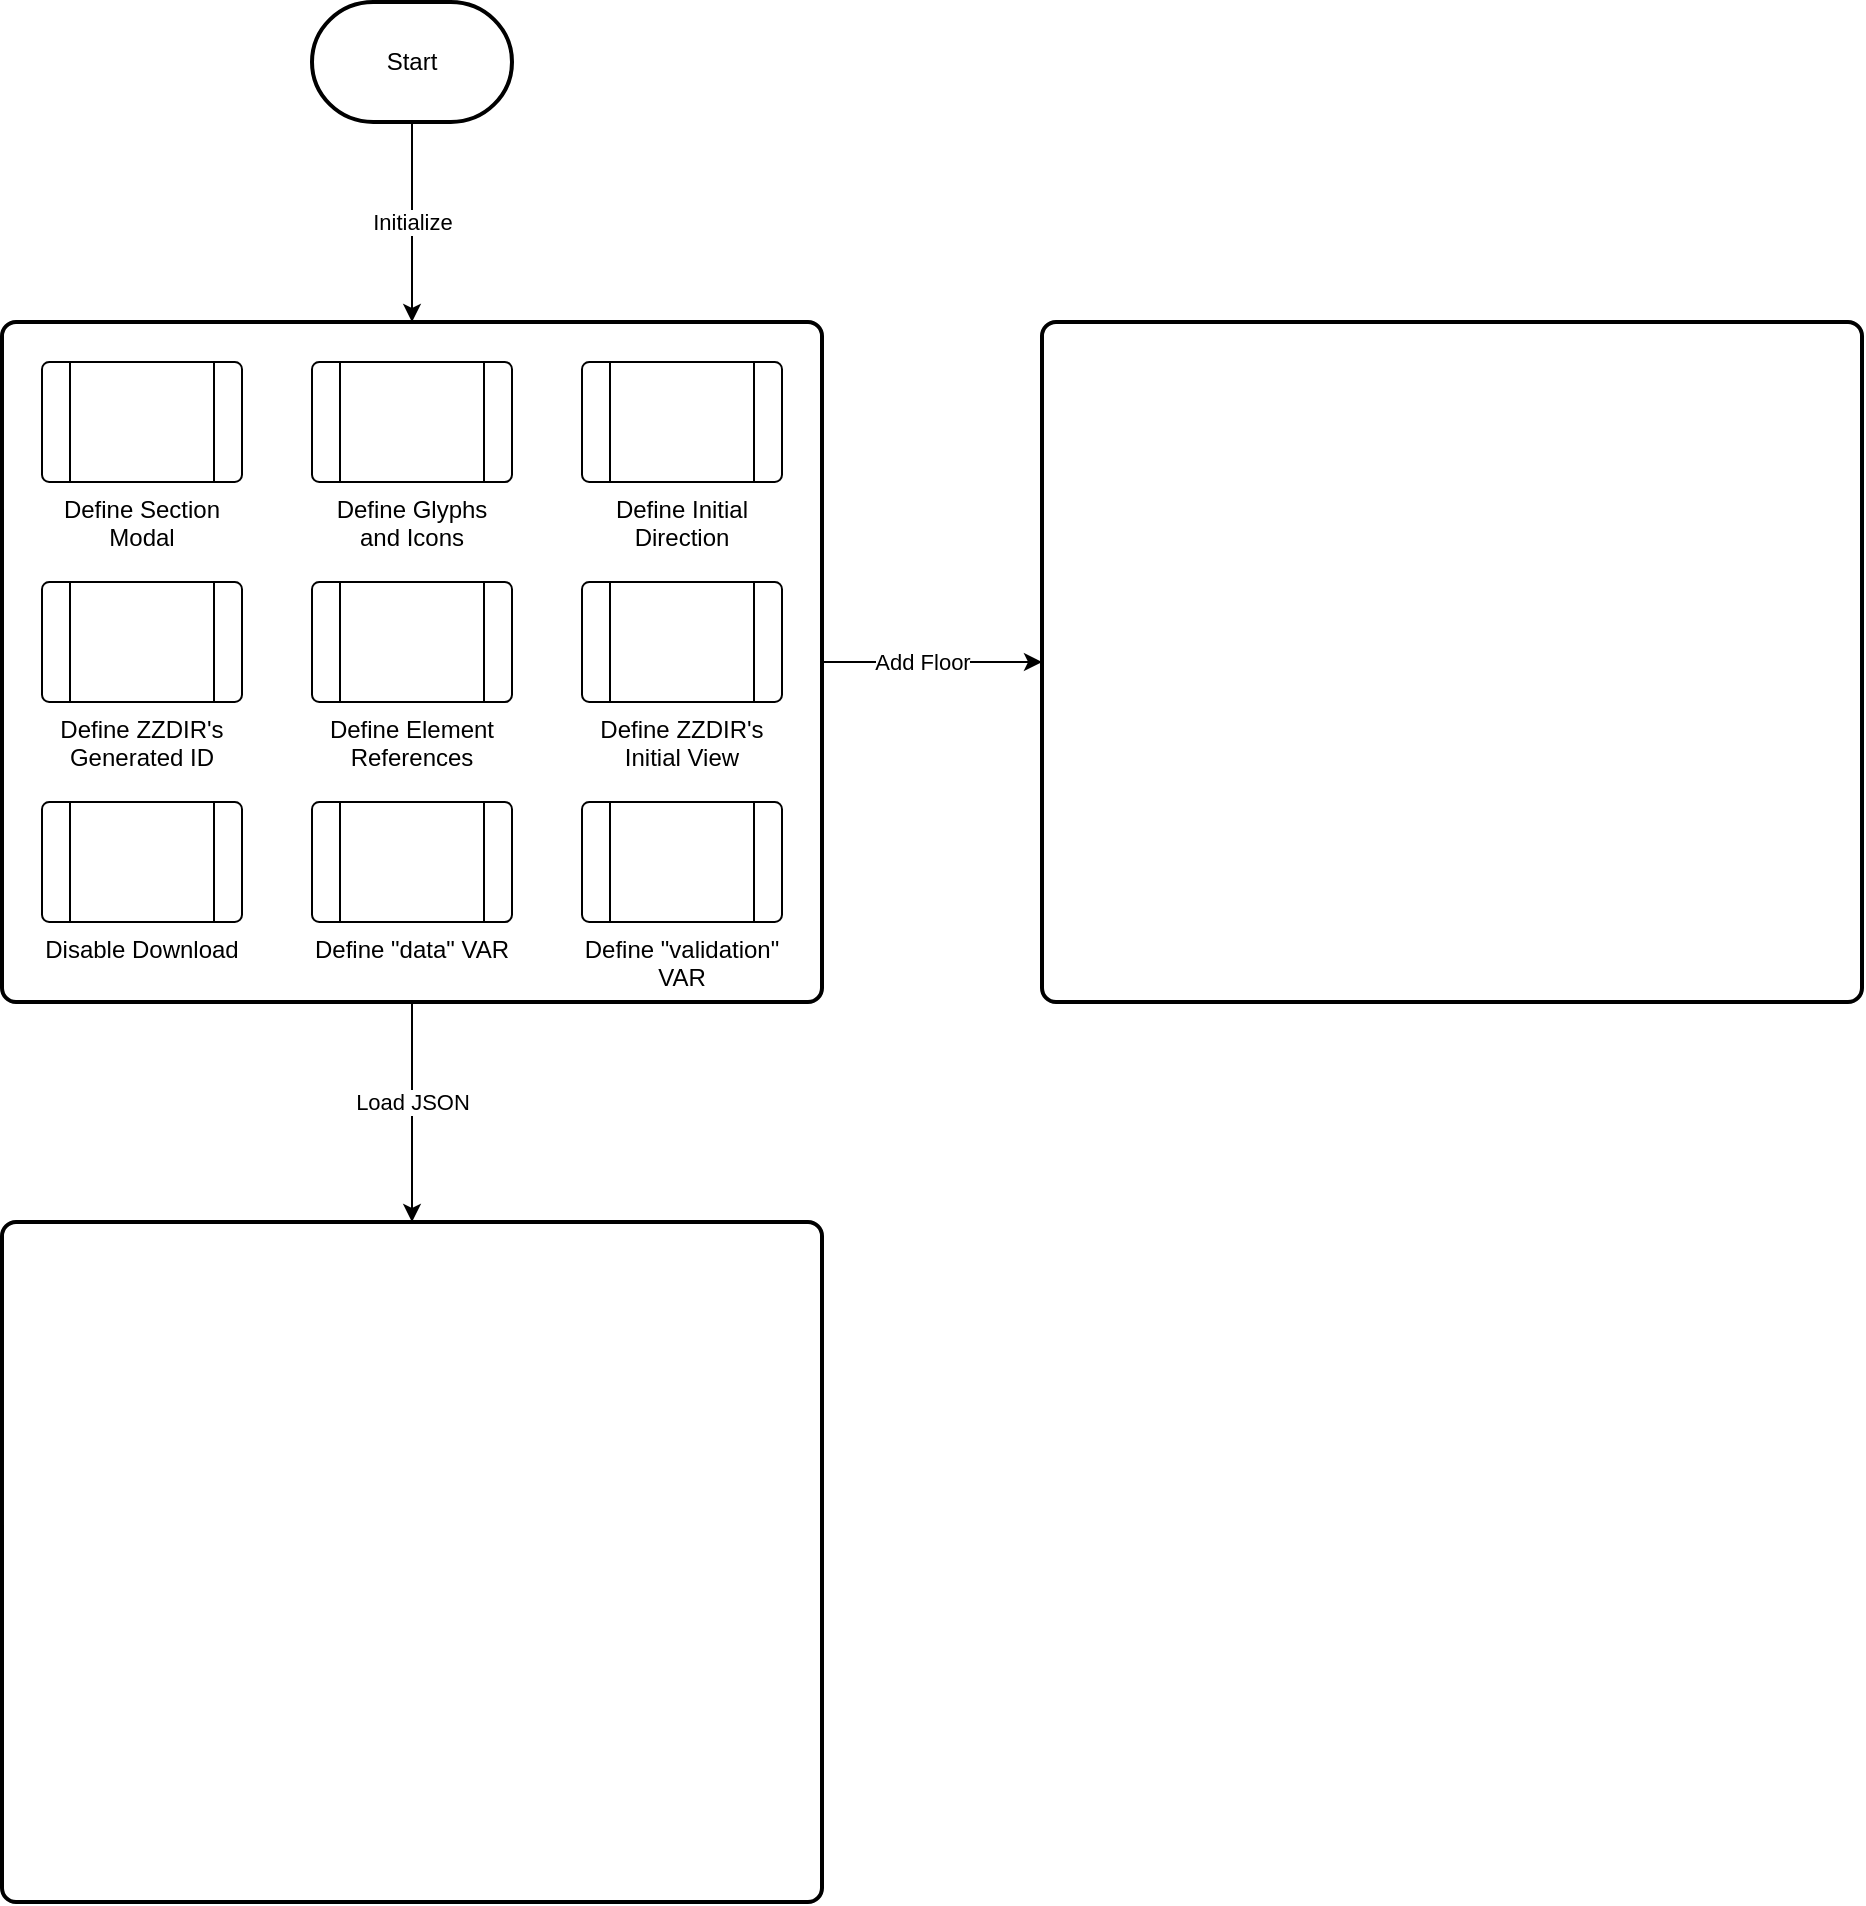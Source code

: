 <mxfile version="20.0.1" type="device" pages="2"><diagram id="WKpdLevO-Ls4VTic7Yqt" name="Page-1"><mxGraphModel dx="1318" dy="752" grid="1" gridSize="10" guides="1" tooltips="1" connect="1" arrows="1" fold="1" page="1" pageScale="1" pageWidth="850" pageHeight="1100" math="0" shadow="0"><root><mxCell id="0"/><mxCell id="1" parent="0"/><mxCell id="koNqlqIGuRiekD6umd0y-4" style="edgeStyle=orthogonalEdgeStyle;rounded=0;orthogonalLoop=1;jettySize=auto;html=1;" edge="1" parent="1" source="koNqlqIGuRiekD6umd0y-1" target="koNqlqIGuRiekD6umd0y-2"><mxGeometry relative="1" as="geometry"/></mxCell><mxCell id="koNqlqIGuRiekD6umd0y-15" value="Initialize" style="edgeLabel;html=1;align=center;verticalAlign=middle;resizable=0;points=[];" vertex="1" connectable="0" parent="koNqlqIGuRiekD6umd0y-4"><mxGeometry x="0.512" relative="1" as="geometry"><mxPoint y="-26" as="offset"/></mxGeometry></mxCell><mxCell id="koNqlqIGuRiekD6umd0y-1" value="Start" style="strokeWidth=2;html=1;shape=mxgraph.flowchart.terminator;whiteSpace=wrap;" vertex="1" parent="1"><mxGeometry x="315" y="90" width="100" height="60" as="geometry"/></mxCell><mxCell id="koNqlqIGuRiekD6umd0y-17" value="" style="edgeStyle=orthogonalEdgeStyle;rounded=0;orthogonalLoop=1;jettySize=auto;html=1;" edge="1" parent="1" source="koNqlqIGuRiekD6umd0y-2" target="koNqlqIGuRiekD6umd0y-16"><mxGeometry relative="1" as="geometry"/></mxCell><mxCell id="koNqlqIGuRiekD6umd0y-18" value="Add Floor" style="edgeLabel;html=1;align=center;verticalAlign=middle;resizable=0;points=[];" vertex="1" connectable="0" parent="koNqlqIGuRiekD6umd0y-17"><mxGeometry x="0.218" y="-3" relative="1" as="geometry"><mxPoint x="-17" y="-3" as="offset"/></mxGeometry></mxCell><mxCell id="koNqlqIGuRiekD6umd0y-20" value="" style="edgeStyle=orthogonalEdgeStyle;rounded=0;orthogonalLoop=1;jettySize=auto;html=1;" edge="1" parent="1" source="koNqlqIGuRiekD6umd0y-2" target="koNqlqIGuRiekD6umd0y-19"><mxGeometry relative="1" as="geometry"/></mxCell><mxCell id="koNqlqIGuRiekD6umd0y-21" value="Load JSON" style="edgeLabel;html=1;align=center;verticalAlign=middle;resizable=0;points=[];" vertex="1" connectable="0" parent="koNqlqIGuRiekD6umd0y-20"><mxGeometry x="-0.362" y="-1" relative="1" as="geometry"><mxPoint x="1" y="15" as="offset"/></mxGeometry></mxCell><object label="" aaa="" id="koNqlqIGuRiekD6umd0y-2"><mxCell style="rounded=1;whiteSpace=wrap;html=1;absoluteArcSize=1;arcSize=14;strokeWidth=2;" vertex="1" parent="1"><mxGeometry x="160" y="250" width="410" height="340" as="geometry"/></mxCell></object><mxCell id="koNqlqIGuRiekD6umd0y-3" value="Define Section Modal" style="verticalLabelPosition=bottom;verticalAlign=top;html=1;shape=process;whiteSpace=wrap;rounded=1;size=0.14;arcSize=6;" vertex="1" parent="1"><mxGeometry x="180" y="270" width="100" height="60" as="geometry"/></mxCell><mxCell id="koNqlqIGuRiekD6umd0y-5" value="Define Glyphs and Icons" style="verticalLabelPosition=bottom;verticalAlign=top;html=1;shape=process;whiteSpace=wrap;rounded=1;size=0.14;arcSize=6;" vertex="1" parent="1"><mxGeometry x="315" y="270" width="100" height="60" as="geometry"/></mxCell><mxCell id="koNqlqIGuRiekD6umd0y-6" value="Define Initial Direction" style="verticalLabelPosition=bottom;verticalAlign=top;html=1;shape=process;whiteSpace=wrap;rounded=1;size=0.14;arcSize=6;" vertex="1" parent="1"><mxGeometry x="450" y="270" width="100" height="60" as="geometry"/></mxCell><mxCell id="koNqlqIGuRiekD6umd0y-7" value="Define ZZDIR's Generated ID" style="verticalLabelPosition=bottom;verticalAlign=top;html=1;shape=process;whiteSpace=wrap;rounded=1;size=0.14;arcSize=6;" vertex="1" parent="1"><mxGeometry x="180" y="380" width="100" height="60" as="geometry"/></mxCell><mxCell id="koNqlqIGuRiekD6umd0y-8" value="Define Element References" style="verticalLabelPosition=bottom;verticalAlign=top;html=1;shape=process;whiteSpace=wrap;rounded=1;size=0.14;arcSize=6;" vertex="1" parent="1"><mxGeometry x="315" y="380" width="100" height="60" as="geometry"/></mxCell><mxCell id="koNqlqIGuRiekD6umd0y-9" value="Define ZZDIR's Initial View" style="verticalLabelPosition=bottom;verticalAlign=top;html=1;shape=process;whiteSpace=wrap;rounded=1;size=0.14;arcSize=6;" vertex="1" parent="1"><mxGeometry x="450" y="380" width="100" height="60" as="geometry"/></mxCell><mxCell id="koNqlqIGuRiekD6umd0y-10" value="Disable Download" style="verticalLabelPosition=bottom;verticalAlign=top;html=1;shape=process;whiteSpace=wrap;rounded=1;size=0.14;arcSize=6;" vertex="1" parent="1"><mxGeometry x="180" y="490" width="100" height="60" as="geometry"/></mxCell><mxCell id="koNqlqIGuRiekD6umd0y-11" value="Define &quot;data&quot; VAR" style="verticalLabelPosition=bottom;verticalAlign=top;html=1;shape=process;whiteSpace=wrap;rounded=1;size=0.14;arcSize=6;" vertex="1" parent="1"><mxGeometry x="315" y="490" width="100" height="60" as="geometry"/></mxCell><mxCell id="koNqlqIGuRiekD6umd0y-12" value="Define &quot;validation&quot; VAR" style="verticalLabelPosition=bottom;verticalAlign=top;html=1;shape=process;whiteSpace=wrap;rounded=1;size=0.14;arcSize=6;" vertex="1" parent="1"><mxGeometry x="450" y="490" width="100" height="60" as="geometry"/></mxCell><mxCell id="koNqlqIGuRiekD6umd0y-16" value="" style="rounded=1;whiteSpace=wrap;html=1;absoluteArcSize=1;arcSize=14;strokeWidth=2;" vertex="1" parent="1"><mxGeometry x="680" y="250" width="410" height="340" as="geometry"/></mxCell><object label="" aaa="" id="koNqlqIGuRiekD6umd0y-19"><mxCell style="rounded=1;whiteSpace=wrap;html=1;absoluteArcSize=1;arcSize=14;strokeWidth=2;" vertex="1" parent="1"><mxGeometry x="160" y="700" width="410" height="340" as="geometry"/></mxCell></object></root></mxGraphModel></diagram><diagram id="j0sVxbfMlNTHLq2bJ-Zn" name="Page-1"><mxGraphModel><root><mxCell id="0"/><mxCell id="1" parent="0"/></root></mxGraphModel></diagram></mxfile>